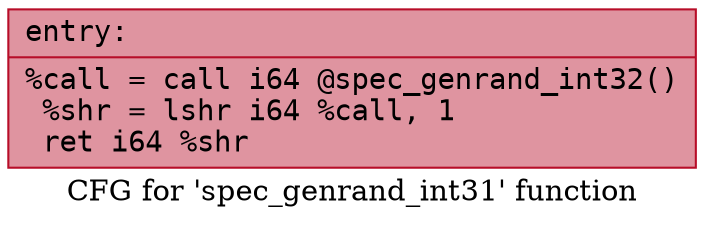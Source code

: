 digraph "CFG for 'spec_genrand_int31' function" {
	label="CFG for 'spec_genrand_int31' function";

	Node0x5614a63e8830 [shape=record,color="#b70d28ff", style=filled, fillcolor="#b70d2870" fontname="Courier",label="{entry:\l|  %call = call i64 @spec_genrand_int32()\l  %shr = lshr i64 %call, 1\l  ret i64 %shr\l}"];
}
